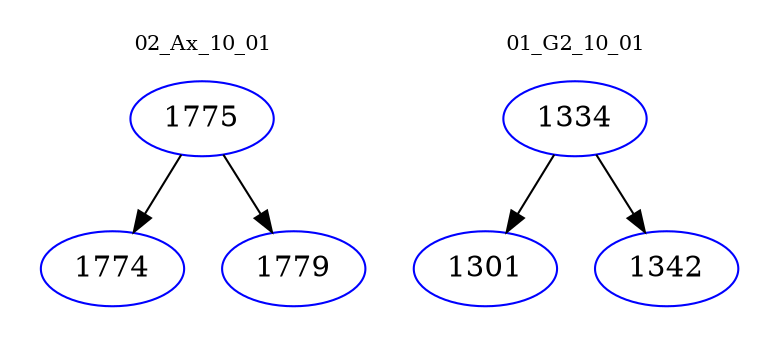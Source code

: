 digraph{
subgraph cluster_0 {
color = white
label = "02_Ax_10_01";
fontsize=10;
T0_1775 [label="1775", color="blue"]
T0_1775 -> T0_1774 [color="black"]
T0_1774 [label="1774", color="blue"]
T0_1775 -> T0_1779 [color="black"]
T0_1779 [label="1779", color="blue"]
}
subgraph cluster_1 {
color = white
label = "01_G2_10_01";
fontsize=10;
T1_1334 [label="1334", color="blue"]
T1_1334 -> T1_1301 [color="black"]
T1_1301 [label="1301", color="blue"]
T1_1334 -> T1_1342 [color="black"]
T1_1342 [label="1342", color="blue"]
}
}
